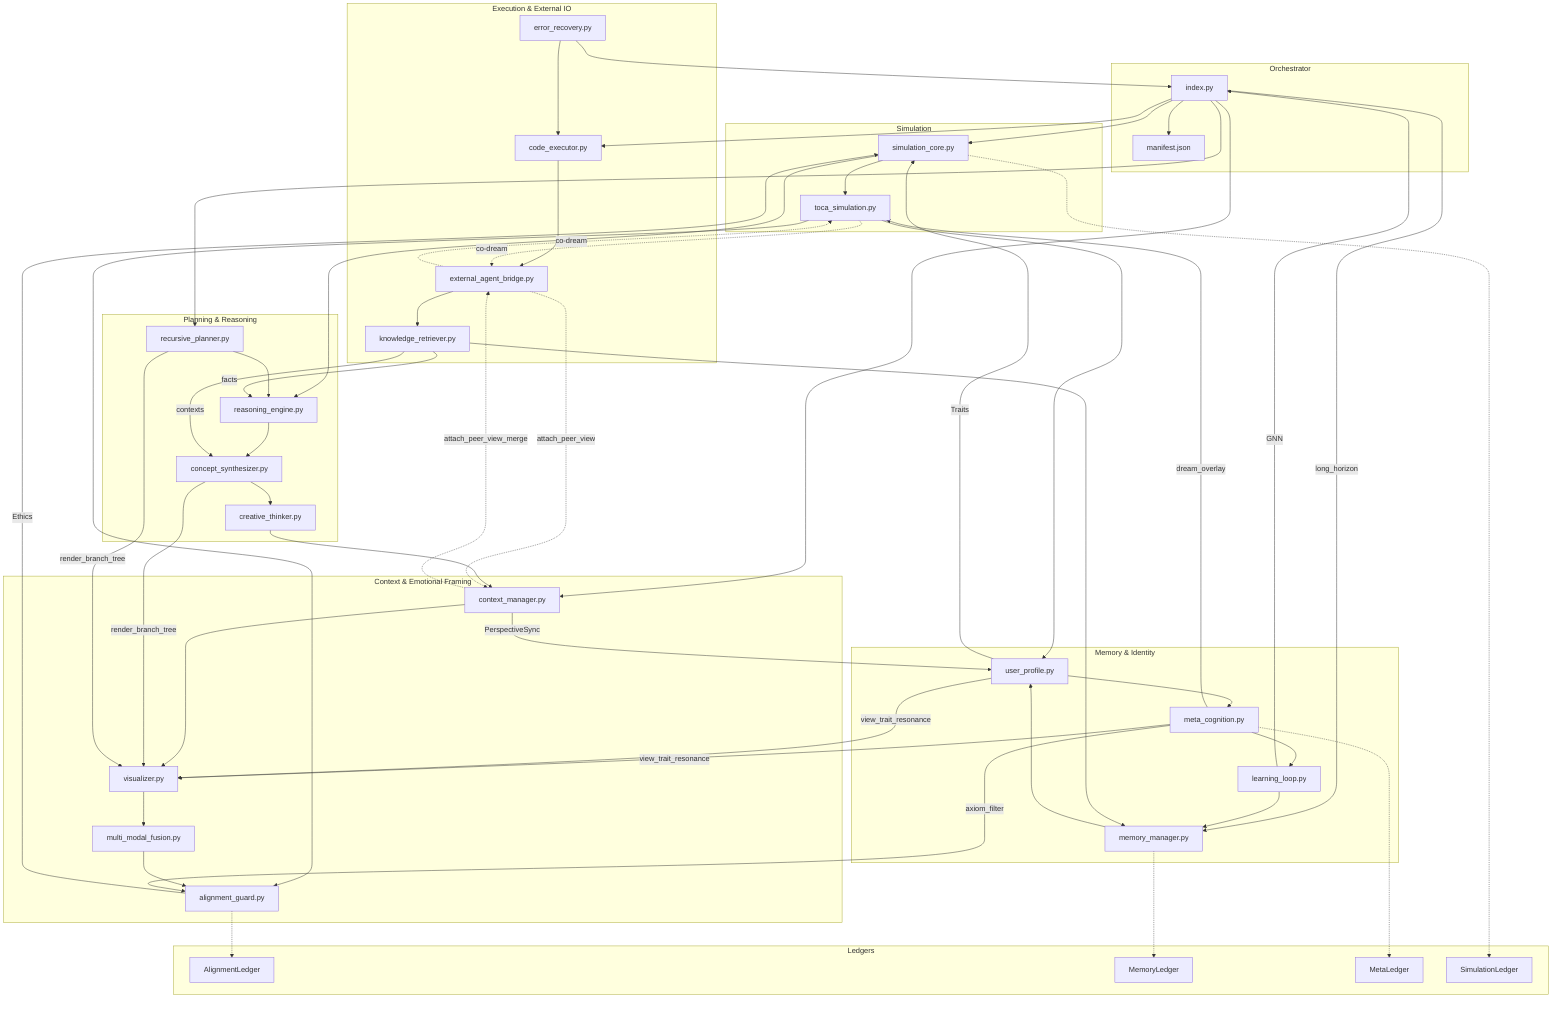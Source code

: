 graph TD
  %% =========================
  %% Clusters / Modules
  %% =========================
  subgraph Orchestrator
    A[index.py];
    B[manifest.json];
  end

  subgraph Simulation
    C[simulation_core.py];
    D[toca_simulation.py];
  end

  subgraph Planning & Reasoning
    E[recursive_planner.py];
    F[reasoning_engine.py];
    G[concept_synthesizer.py];
    H[creative_thinker.py];
  end

  subgraph Memory & Identity
    I[memory_manager.py];
    J[user_profile.py];
    K[meta_cognition.py];
    L[learning_loop.py];
  end

  subgraph Context & Emotional Framing
    M[context_manager.py];
    N[visualizer.py];
    O[multi_modal_fusion.py];
    P[alignment_guard.py];
  end

  subgraph Execution & External IO
    Q[code_executor.py];
    R[external_agent_bridge.py];
    S[error_recovery.py];
    T[knowledge_retriever.py];
  end

  %% NEW: Ledgers (emphasis in v4.3.5)
  subgraph Ledgers
    L1[AlignmentLedger];
    L2[MemoryLedger];
    L3[MetaLedger];
    L4[SimulationLedger];
  end

  %% =========================
  %% Connections (original)
  %% =========================
  A --> B;
  A --> C;
  A --> E;
  A --> M;
  A -->|long_horizon| I;
  A --> Q;

  C --> D;
  C --> F;
  D --> P;
  D --> J;

  E --> F;
  F --> G;
  G --> H;
  H --> M;

  I --> J;
  J --> K;
  K --> L;
  L --> I;

  M --> N;
  N --> O;
  O --> P;

  Q --> R;
  R --> T;
  T --> I;
  S --> A;
  S --> Q;

  %% Trait lattice modulated by learning + user_profile
  L -->|GNN| A;
  J -->|Traits| C;
  P -->|Ethics| C;

  %% Dream & Perspective overlays
  K -->|dream_overlay| D;
  M -->|PerspectiveSync| J;

  %% =========================
  %% Additions for v4.3.5
  %% =========================
  %% Axiom filter / ethical resolver
  K -->|axiom_filter| P;

  %% Visualizer hooks
  G -->|render_branch_tree| N;
  E -->|render_branch_tree| N;
  K -->|view_trait_resonance| N;
  J -->|view_trait_resonance| N;

  %% Knowledge retriever feeds
  T -->|facts| F;
  T -->|contexts| G;

  %% Peer-view attach (hot-load hook)
  R -.->|attach_peer_view| M;
  M -.->|attach_peer_view_merge| R;

  %% Ledgers (dashed emphasis)
  P -.-> L1;
  I -.-> L2;
  K -.-> L3;
  C -.-> L4;

  %% Co-dream feature flag
  D -.->|co-dream| R;
  R -.->|co-dream| D;